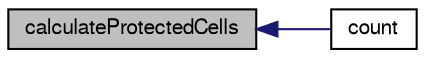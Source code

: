 digraph "calculateProtectedCells"
{
  bgcolor="transparent";
  edge [fontname="FreeSans",fontsize="10",labelfontname="FreeSans",labelfontsize="10"];
  node [fontname="FreeSans",fontsize="10",shape=record];
  rankdir="LR";
  Node1202 [label="calculateProtectedCells",height=0.2,width=0.4,color="black", fillcolor="grey75", style="filled", fontcolor="black"];
  Node1202 -> Node1203 [dir="back",color="midnightblue",fontsize="10",style="solid",fontname="FreeSans"];
  Node1203 [label="count",height=0.2,width=0.4,color="black",URL="$a21370.html#a75b6ebbbcdad054738918872751813e4",tooltip="Count set/unset elements in packedlist. "];
}
